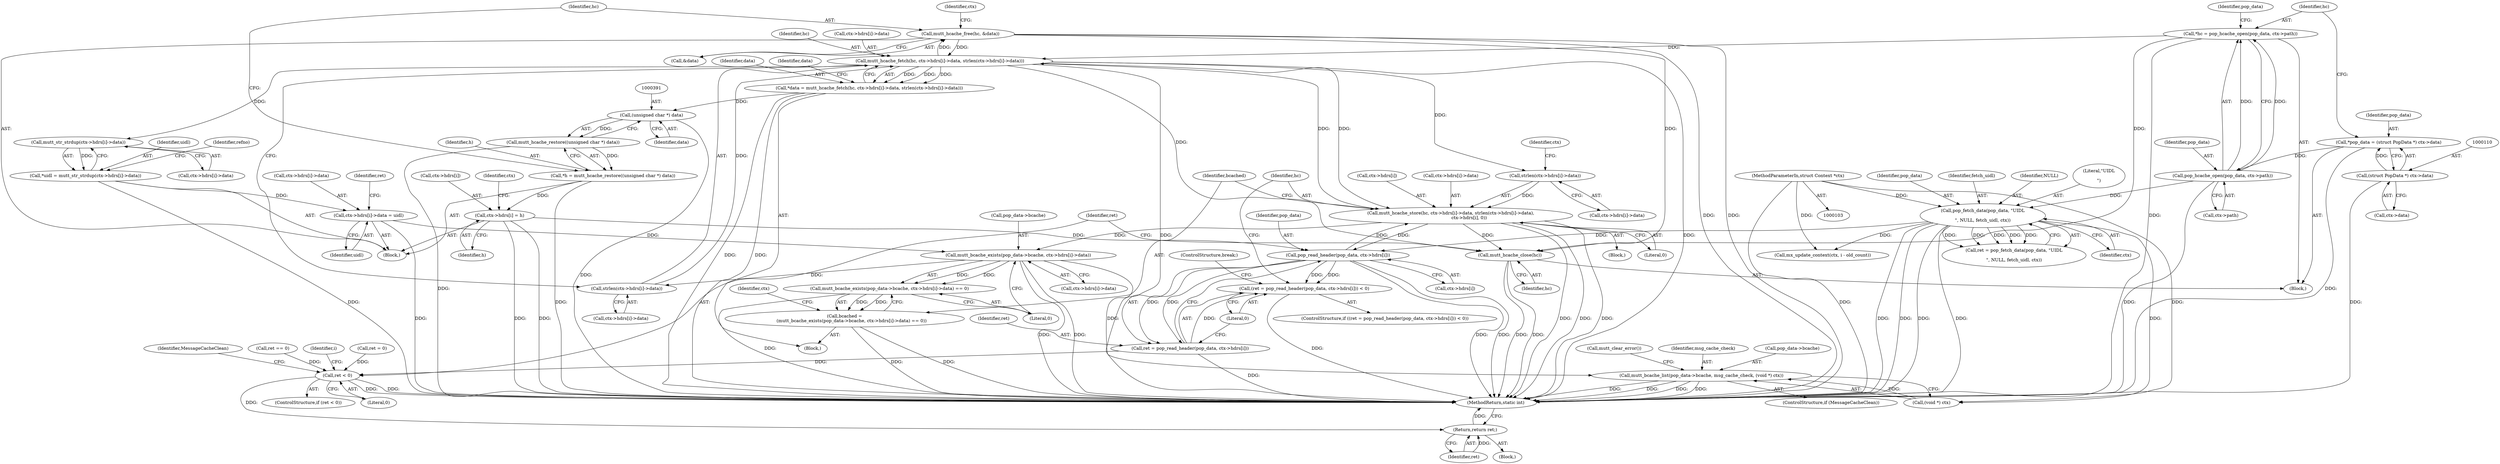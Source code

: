 digraph "0_neomutt_9bfab35522301794483f8f9ed60820bdec9be59e_1@API" {
"1000393" [label="(Call,mutt_hcache_free(hc, &data))"];
"1000335" [label="(Call,mutt_hcache_fetch(hc, ctx->hdrs[i]->data, strlen(ctx->hdrs[i]->data)))"];
"1000116" [label="(Call,*hc = pop_hcache_open(pop_data, ctx->path))"];
"1000118" [label="(Call,pop_hcache_open(pop_data, ctx->path))"];
"1000107" [label="(Call,*pop_data = (struct PopData *) ctx->data)"];
"1000109" [label="(Call,(struct PopData *) ctx->data)"];
"1000460" [label="(Call,mutt_hcache_store(hc, ctx->hdrs[i]->data, strlen(ctx->hdrs[i]->data),\n                          ctx->hdrs[i], 0))"];
"1000469" [label="(Call,strlen(ctx->hdrs[i]->data))"];
"1000449" [label="(Call,pop_read_header(pop_data, ctx->hdrs[i]))"];
"1000164" [label="(Call,pop_fetch_data(pop_data, \"UIDL\r\n\", NULL, fetch_uidl, ctx))"];
"1000104" [label="(MethodParameterIn,struct Context *ctx)"];
"1000404" [label="(Call,ctx->hdrs[i] = h)"];
"1000387" [label="(Call,*h = mutt_hcache_restore((unsigned char *) data))"];
"1000389" [label="(Call,mutt_hcache_restore((unsigned char *) data))"];
"1000390" [label="(Call,(unsigned char *) data)"];
"1000333" [label="(Call,*data = mutt_hcache_fetch(hc, ctx->hdrs[i]->data, strlen(ctx->hdrs[i]->data)))"];
"1000393" [label="(Call,mutt_hcache_free(hc, &data))"];
"1000344" [label="(Call,strlen(ctx->hdrs[i]->data))"];
"1000487" [label="(Call,mutt_bcache_exists(pop_data->bcache, ctx->hdrs[i]->data))"];
"1000429" [label="(Call,ctx->hdrs[i]->data = uidl)"];
"1000356" [label="(Call,*uidl = mutt_str_strdup(ctx->hdrs[i]->data))"];
"1000358" [label="(Call,mutt_str_strdup(ctx->hdrs[i]->data))"];
"1000446" [label="(Call,(ret = pop_read_header(pop_data, ctx->hdrs[i])) < 0)"];
"1000447" [label="(Call,ret = pop_read_header(pop_data, ctx->hdrs[i]))"];
"1000572" [label="(Call,ret < 0)"];
"1000595" [label="(Return,return ret;)"];
"1000486" [label="(Call,mutt_bcache_exists(pop_data->bcache, ctx->hdrs[i]->data) == 0)"];
"1000484" [label="(Call,bcached =\n          (mutt_bcache_exists(pop_data->bcache, ctx->hdrs[i]->data) == 0))"];
"1000599" [label="(Call,mutt_bcache_list(pop_data->bcache, msg_cache_check, (void *) ctx))"];
"1000569" [label="(Call,mutt_hcache_close(hc))"];
"1000438" [label="(Call,ret = 0)"];
"1000571" [label="(ControlStructure,if (ret < 0))"];
"1000415" [label="(Identifier,ctx)"];
"1000439" [label="(Identifier,ret)"];
"1000334" [label="(Identifier,data)"];
"1000358" [label="(Call,mutt_str_strdup(ctx->hdrs[i]->data))"];
"1000354" [label="(Block,)"];
"1000126" [label="(Identifier,pop_data)"];
"1000389" [label="(Call,mutt_hcache_restore((unsigned char *) data))"];
"1000392" [label="(Identifier,data)"];
"1000498" [label="(Literal,0)"];
"1000470" [label="(Call,ctx->hdrs[i]->data)"];
"1000599" [label="(Call,mutt_bcache_list(pop_data->bcache, msg_cache_check, (void *) ctx))"];
"1000570" [label="(Identifier,hc)"];
"1000572" [label="(Call,ret < 0)"];
"1000390" [label="(Call,(unsigned char *) data)"];
"1000429" [label="(Call,ctx->hdrs[i]->data = uidl)"];
"1000461" [label="(Identifier,hc)"];
"1000604" [label="(Call,(void *) ctx)"];
"1000446" [label="(Call,(ret = pop_read_header(pop_data, ctx->hdrs[i])) < 0)"];
"1000462" [label="(Call,ctx->hdrs[i]->data)"];
"1000598" [label="(Identifier,MessageCacheClean)"];
"1000335" [label="(Call,mutt_hcache_fetch(hc, ctx->hdrs[i]->data, strlen(ctx->hdrs[i]->data)))"];
"1000503" [label="(Identifier,ctx)"];
"1000595" [label="(Return,return ret;)"];
"1000344" [label="(Call,strlen(ctx->hdrs[i]->data))"];
"1000167" [label="(Identifier,NULL)"];
"1000574" [label="(Literal,0)"];
"1000485" [label="(Identifier,bcached)"];
"1000108" [label="(Identifier,pop_data)"];
"1000404" [label="(Call,ctx->hdrs[i] = h)"];
"1000111" [label="(Call,ctx->data)"];
"1000612" [label="(MethodReturn,static int)"];
"1000460" [label="(Call,mutt_hcache_store(hc, ctx->hdrs[i]->data, strlen(ctx->hdrs[i]->data),\n                          ctx->hdrs[i], 0))"];
"1000359" [label="(Call,ctx->hdrs[i]->data)"];
"1000484" [label="(Call,bcached =\n          (mutt_bcache_exists(pop_data->bcache, ctx->hdrs[i]->data) == 0))"];
"1000395" [label="(Call,&data)"];
"1000482" [label="(Literal,0)"];
"1000166" [label="(Literal,\"UIDL\r\n\")"];
"1000447" [label="(Call,ret = pop_read_header(pop_data, ctx->hdrs[i]))"];
"1000336" [label="(Identifier,hc)"];
"1000387" [label="(Call,*h = mutt_hcache_restore((unsigned char *) data))"];
"1000119" [label="(Identifier,pop_data)"];
"1000488" [label="(Call,pop_data->bcache)"];
"1000469" [label="(Call,strlen(ctx->hdrs[i]->data))"];
"1000388" [label="(Identifier,h)"];
"1000249" [label="(Call,ret == 0)"];
"1000487" [label="(Call,mutt_bcache_exists(pop_data->bcache, ctx->hdrs[i]->data))"];
"1000109" [label="(Call,(struct PopData *) ctx->data)"];
"1000451" [label="(Call,ctx->hdrs[i])"];
"1000368" [label="(Identifier,refno)"];
"1000450" [label="(Identifier,pop_data)"];
"1000105" [label="(Block,)"];
"1000564" [label="(Call,mx_update_context(ctx, i - old_count))"];
"1000316" [label="(Block,)"];
"1000596" [label="(Identifier,ret)"];
"1000459" [label="(Block,)"];
"1000356" [label="(Call,*uidl = mutt_str_strdup(ctx->hdrs[i]->data))"];
"1000116" [label="(Call,*hc = pop_hcache_open(pop_data, ctx->path))"];
"1000410" [label="(Identifier,h)"];
"1000401" [label="(Identifier,ctx)"];
"1000477" [label="(Call,ctx->hdrs[i])"];
"1000165" [label="(Identifier,pop_data)"];
"1000357" [label="(Identifier,uidl)"];
"1000456" [label="(Literal,0)"];
"1000437" [label="(Identifier,uidl)"];
"1000569" [label="(Call,mutt_hcache_close(hc))"];
"1000479" [label="(Identifier,ctx)"];
"1000117" [label="(Identifier,hc)"];
"1000345" [label="(Call,ctx->hdrs[i]->data)"];
"1000333" [label="(Call,*data = mutt_hcache_fetch(hc, ctx->hdrs[i]->data, strlen(ctx->hdrs[i]->data)))"];
"1000104" [label="(MethodParameterIn,struct Context *ctx)"];
"1000394" [label="(Identifier,hc)"];
"1000597" [label="(ControlStructure,if (MessageCacheClean))"];
"1000579" [label="(Identifier,i)"];
"1000430" [label="(Call,ctx->hdrs[i]->data)"];
"1000118" [label="(Call,pop_hcache_open(pop_data, ctx->path))"];
"1000169" [label="(Identifier,ctx)"];
"1000405" [label="(Call,ctx->hdrs[i])"];
"1000120" [label="(Call,ctx->path)"];
"1000457" [label="(ControlStructure,break;)"];
"1000486" [label="(Call,mutt_bcache_exists(pop_data->bcache, ctx->hdrs[i]->data) == 0)"];
"1000449" [label="(Call,pop_read_header(pop_data, ctx->hdrs[i]))"];
"1000600" [label="(Call,pop_data->bcache)"];
"1000448" [label="(Identifier,ret)"];
"1000164" [label="(Call,pop_fetch_data(pop_data, \"UIDL\r\n\", NULL, fetch_uidl, ctx))"];
"1000162" [label="(Call,ret = pop_fetch_data(pop_data, \"UIDL\r\n\", NULL, fetch_uidl, ctx))"];
"1000491" [label="(Call,ctx->hdrs[i]->data)"];
"1000353" [label="(Identifier,data)"];
"1000573" [label="(Identifier,ret)"];
"1000575" [label="(Block,)"];
"1000337" [label="(Call,ctx->hdrs[i]->data)"];
"1000607" [label="(Call,mutt_clear_error())"];
"1000107" [label="(Call,*pop_data = (struct PopData *) ctx->data)"];
"1000168" [label="(Identifier,fetch_uidl)"];
"1000445" [label="(ControlStructure,if ((ret = pop_read_header(pop_data, ctx->hdrs[i])) < 0))"];
"1000393" [label="(Call,mutt_hcache_free(hc, &data))"];
"1000603" [label="(Identifier,msg_cache_check)"];
"1000393" -> "1000354"  [label="AST: "];
"1000393" -> "1000395"  [label="CFG: "];
"1000394" -> "1000393"  [label="AST: "];
"1000395" -> "1000393"  [label="AST: "];
"1000401" -> "1000393"  [label="CFG: "];
"1000393" -> "1000612"  [label="DDG: "];
"1000393" -> "1000612"  [label="DDG: "];
"1000393" -> "1000335"  [label="DDG: "];
"1000335" -> "1000393"  [label="DDG: "];
"1000393" -> "1000569"  [label="DDG: "];
"1000335" -> "1000333"  [label="AST: "];
"1000335" -> "1000344"  [label="CFG: "];
"1000336" -> "1000335"  [label="AST: "];
"1000337" -> "1000335"  [label="AST: "];
"1000344" -> "1000335"  [label="AST: "];
"1000333" -> "1000335"  [label="CFG: "];
"1000335" -> "1000612"  [label="DDG: "];
"1000335" -> "1000612"  [label="DDG: "];
"1000335" -> "1000333"  [label="DDG: "];
"1000335" -> "1000333"  [label="DDG: "];
"1000335" -> "1000333"  [label="DDG: "];
"1000116" -> "1000335"  [label="DDG: "];
"1000460" -> "1000335"  [label="DDG: "];
"1000344" -> "1000335"  [label="DDG: "];
"1000335" -> "1000358"  [label="DDG: "];
"1000335" -> "1000460"  [label="DDG: "];
"1000335" -> "1000469"  [label="DDG: "];
"1000335" -> "1000569"  [label="DDG: "];
"1000116" -> "1000105"  [label="AST: "];
"1000116" -> "1000118"  [label="CFG: "];
"1000117" -> "1000116"  [label="AST: "];
"1000118" -> "1000116"  [label="AST: "];
"1000126" -> "1000116"  [label="CFG: "];
"1000116" -> "1000612"  [label="DDG: "];
"1000118" -> "1000116"  [label="DDG: "];
"1000118" -> "1000116"  [label="DDG: "];
"1000116" -> "1000569"  [label="DDG: "];
"1000118" -> "1000120"  [label="CFG: "];
"1000119" -> "1000118"  [label="AST: "];
"1000120" -> "1000118"  [label="AST: "];
"1000118" -> "1000612"  [label="DDG: "];
"1000107" -> "1000118"  [label="DDG: "];
"1000118" -> "1000164"  [label="DDG: "];
"1000107" -> "1000105"  [label="AST: "];
"1000107" -> "1000109"  [label="CFG: "];
"1000108" -> "1000107"  [label="AST: "];
"1000109" -> "1000107"  [label="AST: "];
"1000117" -> "1000107"  [label="CFG: "];
"1000107" -> "1000612"  [label="DDG: "];
"1000109" -> "1000107"  [label="DDG: "];
"1000109" -> "1000111"  [label="CFG: "];
"1000110" -> "1000109"  [label="AST: "];
"1000111" -> "1000109"  [label="AST: "];
"1000109" -> "1000612"  [label="DDG: "];
"1000460" -> "1000459"  [label="AST: "];
"1000460" -> "1000482"  [label="CFG: "];
"1000461" -> "1000460"  [label="AST: "];
"1000462" -> "1000460"  [label="AST: "];
"1000469" -> "1000460"  [label="AST: "];
"1000477" -> "1000460"  [label="AST: "];
"1000482" -> "1000460"  [label="AST: "];
"1000485" -> "1000460"  [label="CFG: "];
"1000460" -> "1000612"  [label="DDG: "];
"1000460" -> "1000612"  [label="DDG: "];
"1000460" -> "1000612"  [label="DDG: "];
"1000460" -> "1000449"  [label="DDG: "];
"1000469" -> "1000460"  [label="DDG: "];
"1000449" -> "1000460"  [label="DDG: "];
"1000460" -> "1000487"  [label="DDG: "];
"1000460" -> "1000569"  [label="DDG: "];
"1000469" -> "1000470"  [label="CFG: "];
"1000470" -> "1000469"  [label="AST: "];
"1000479" -> "1000469"  [label="CFG: "];
"1000449" -> "1000447"  [label="AST: "];
"1000449" -> "1000451"  [label="CFG: "];
"1000450" -> "1000449"  [label="AST: "];
"1000451" -> "1000449"  [label="AST: "];
"1000447" -> "1000449"  [label="CFG: "];
"1000449" -> "1000612"  [label="DDG: "];
"1000449" -> "1000612"  [label="DDG: "];
"1000449" -> "1000446"  [label="DDG: "];
"1000449" -> "1000446"  [label="DDG: "];
"1000449" -> "1000447"  [label="DDG: "];
"1000449" -> "1000447"  [label="DDG: "];
"1000164" -> "1000449"  [label="DDG: "];
"1000404" -> "1000449"  [label="DDG: "];
"1000164" -> "1000162"  [label="AST: "];
"1000164" -> "1000169"  [label="CFG: "];
"1000165" -> "1000164"  [label="AST: "];
"1000166" -> "1000164"  [label="AST: "];
"1000167" -> "1000164"  [label="AST: "];
"1000168" -> "1000164"  [label="AST: "];
"1000169" -> "1000164"  [label="AST: "];
"1000162" -> "1000164"  [label="CFG: "];
"1000164" -> "1000612"  [label="DDG: "];
"1000164" -> "1000612"  [label="DDG: "];
"1000164" -> "1000612"  [label="DDG: "];
"1000164" -> "1000612"  [label="DDG: "];
"1000164" -> "1000162"  [label="DDG: "];
"1000164" -> "1000162"  [label="DDG: "];
"1000164" -> "1000162"  [label="DDG: "];
"1000164" -> "1000162"  [label="DDG: "];
"1000164" -> "1000162"  [label="DDG: "];
"1000104" -> "1000164"  [label="DDG: "];
"1000164" -> "1000564"  [label="DDG: "];
"1000164" -> "1000604"  [label="DDG: "];
"1000104" -> "1000103"  [label="AST: "];
"1000104" -> "1000612"  [label="DDG: "];
"1000104" -> "1000564"  [label="DDG: "];
"1000104" -> "1000604"  [label="DDG: "];
"1000404" -> "1000354"  [label="AST: "];
"1000404" -> "1000410"  [label="CFG: "];
"1000405" -> "1000404"  [label="AST: "];
"1000410" -> "1000404"  [label="AST: "];
"1000415" -> "1000404"  [label="CFG: "];
"1000404" -> "1000612"  [label="DDG: "];
"1000404" -> "1000612"  [label="DDG: "];
"1000387" -> "1000404"  [label="DDG: "];
"1000387" -> "1000354"  [label="AST: "];
"1000387" -> "1000389"  [label="CFG: "];
"1000388" -> "1000387"  [label="AST: "];
"1000389" -> "1000387"  [label="AST: "];
"1000394" -> "1000387"  [label="CFG: "];
"1000387" -> "1000612"  [label="DDG: "];
"1000389" -> "1000387"  [label="DDG: "];
"1000389" -> "1000390"  [label="CFG: "];
"1000390" -> "1000389"  [label="AST: "];
"1000389" -> "1000612"  [label="DDG: "];
"1000390" -> "1000389"  [label="DDG: "];
"1000390" -> "1000392"  [label="CFG: "];
"1000391" -> "1000390"  [label="AST: "];
"1000392" -> "1000390"  [label="AST: "];
"1000390" -> "1000612"  [label="DDG: "];
"1000333" -> "1000390"  [label="DDG: "];
"1000333" -> "1000316"  [label="AST: "];
"1000334" -> "1000333"  [label="AST: "];
"1000353" -> "1000333"  [label="CFG: "];
"1000333" -> "1000612"  [label="DDG: "];
"1000333" -> "1000612"  [label="DDG: "];
"1000344" -> "1000345"  [label="CFG: "];
"1000345" -> "1000344"  [label="AST: "];
"1000487" -> "1000344"  [label="DDG: "];
"1000487" -> "1000486"  [label="AST: "];
"1000487" -> "1000491"  [label="CFG: "];
"1000488" -> "1000487"  [label="AST: "];
"1000491" -> "1000487"  [label="AST: "];
"1000498" -> "1000487"  [label="CFG: "];
"1000487" -> "1000612"  [label="DDG: "];
"1000487" -> "1000612"  [label="DDG: "];
"1000487" -> "1000486"  [label="DDG: "];
"1000487" -> "1000486"  [label="DDG: "];
"1000429" -> "1000487"  [label="DDG: "];
"1000487" -> "1000599"  [label="DDG: "];
"1000429" -> "1000354"  [label="AST: "];
"1000429" -> "1000437"  [label="CFG: "];
"1000430" -> "1000429"  [label="AST: "];
"1000437" -> "1000429"  [label="AST: "];
"1000439" -> "1000429"  [label="CFG: "];
"1000429" -> "1000612"  [label="DDG: "];
"1000356" -> "1000429"  [label="DDG: "];
"1000356" -> "1000354"  [label="AST: "];
"1000356" -> "1000358"  [label="CFG: "];
"1000357" -> "1000356"  [label="AST: "];
"1000358" -> "1000356"  [label="AST: "];
"1000368" -> "1000356"  [label="CFG: "];
"1000356" -> "1000612"  [label="DDG: "];
"1000358" -> "1000356"  [label="DDG: "];
"1000358" -> "1000359"  [label="CFG: "];
"1000359" -> "1000358"  [label="AST: "];
"1000446" -> "1000445"  [label="AST: "];
"1000446" -> "1000456"  [label="CFG: "];
"1000447" -> "1000446"  [label="AST: "];
"1000456" -> "1000446"  [label="AST: "];
"1000457" -> "1000446"  [label="CFG: "];
"1000461" -> "1000446"  [label="CFG: "];
"1000446" -> "1000612"  [label="DDG: "];
"1000447" -> "1000446"  [label="DDG: "];
"1000448" -> "1000447"  [label="AST: "];
"1000456" -> "1000447"  [label="CFG: "];
"1000447" -> "1000612"  [label="DDG: "];
"1000447" -> "1000572"  [label="DDG: "];
"1000572" -> "1000571"  [label="AST: "];
"1000572" -> "1000574"  [label="CFG: "];
"1000573" -> "1000572"  [label="AST: "];
"1000574" -> "1000572"  [label="AST: "];
"1000579" -> "1000572"  [label="CFG: "];
"1000598" -> "1000572"  [label="CFG: "];
"1000572" -> "1000612"  [label="DDG: "];
"1000572" -> "1000612"  [label="DDG: "];
"1000438" -> "1000572"  [label="DDG: "];
"1000249" -> "1000572"  [label="DDG: "];
"1000572" -> "1000595"  [label="DDG: "];
"1000595" -> "1000575"  [label="AST: "];
"1000595" -> "1000596"  [label="CFG: "];
"1000596" -> "1000595"  [label="AST: "];
"1000612" -> "1000595"  [label="CFG: "];
"1000595" -> "1000612"  [label="DDG: "];
"1000596" -> "1000595"  [label="DDG: "];
"1000486" -> "1000484"  [label="AST: "];
"1000486" -> "1000498"  [label="CFG: "];
"1000498" -> "1000486"  [label="AST: "];
"1000484" -> "1000486"  [label="CFG: "];
"1000486" -> "1000612"  [label="DDG: "];
"1000486" -> "1000484"  [label="DDG: "];
"1000486" -> "1000484"  [label="DDG: "];
"1000484" -> "1000316"  [label="AST: "];
"1000485" -> "1000484"  [label="AST: "];
"1000503" -> "1000484"  [label="CFG: "];
"1000484" -> "1000612"  [label="DDG: "];
"1000484" -> "1000612"  [label="DDG: "];
"1000599" -> "1000597"  [label="AST: "];
"1000599" -> "1000604"  [label="CFG: "];
"1000600" -> "1000599"  [label="AST: "];
"1000603" -> "1000599"  [label="AST: "];
"1000604" -> "1000599"  [label="AST: "];
"1000607" -> "1000599"  [label="CFG: "];
"1000599" -> "1000612"  [label="DDG: "];
"1000599" -> "1000612"  [label="DDG: "];
"1000599" -> "1000612"  [label="DDG: "];
"1000599" -> "1000612"  [label="DDG: "];
"1000604" -> "1000599"  [label="DDG: "];
"1000569" -> "1000105"  [label="AST: "];
"1000569" -> "1000570"  [label="CFG: "];
"1000570" -> "1000569"  [label="AST: "];
"1000573" -> "1000569"  [label="CFG: "];
"1000569" -> "1000612"  [label="DDG: "];
"1000569" -> "1000612"  [label="DDG: "];
}
